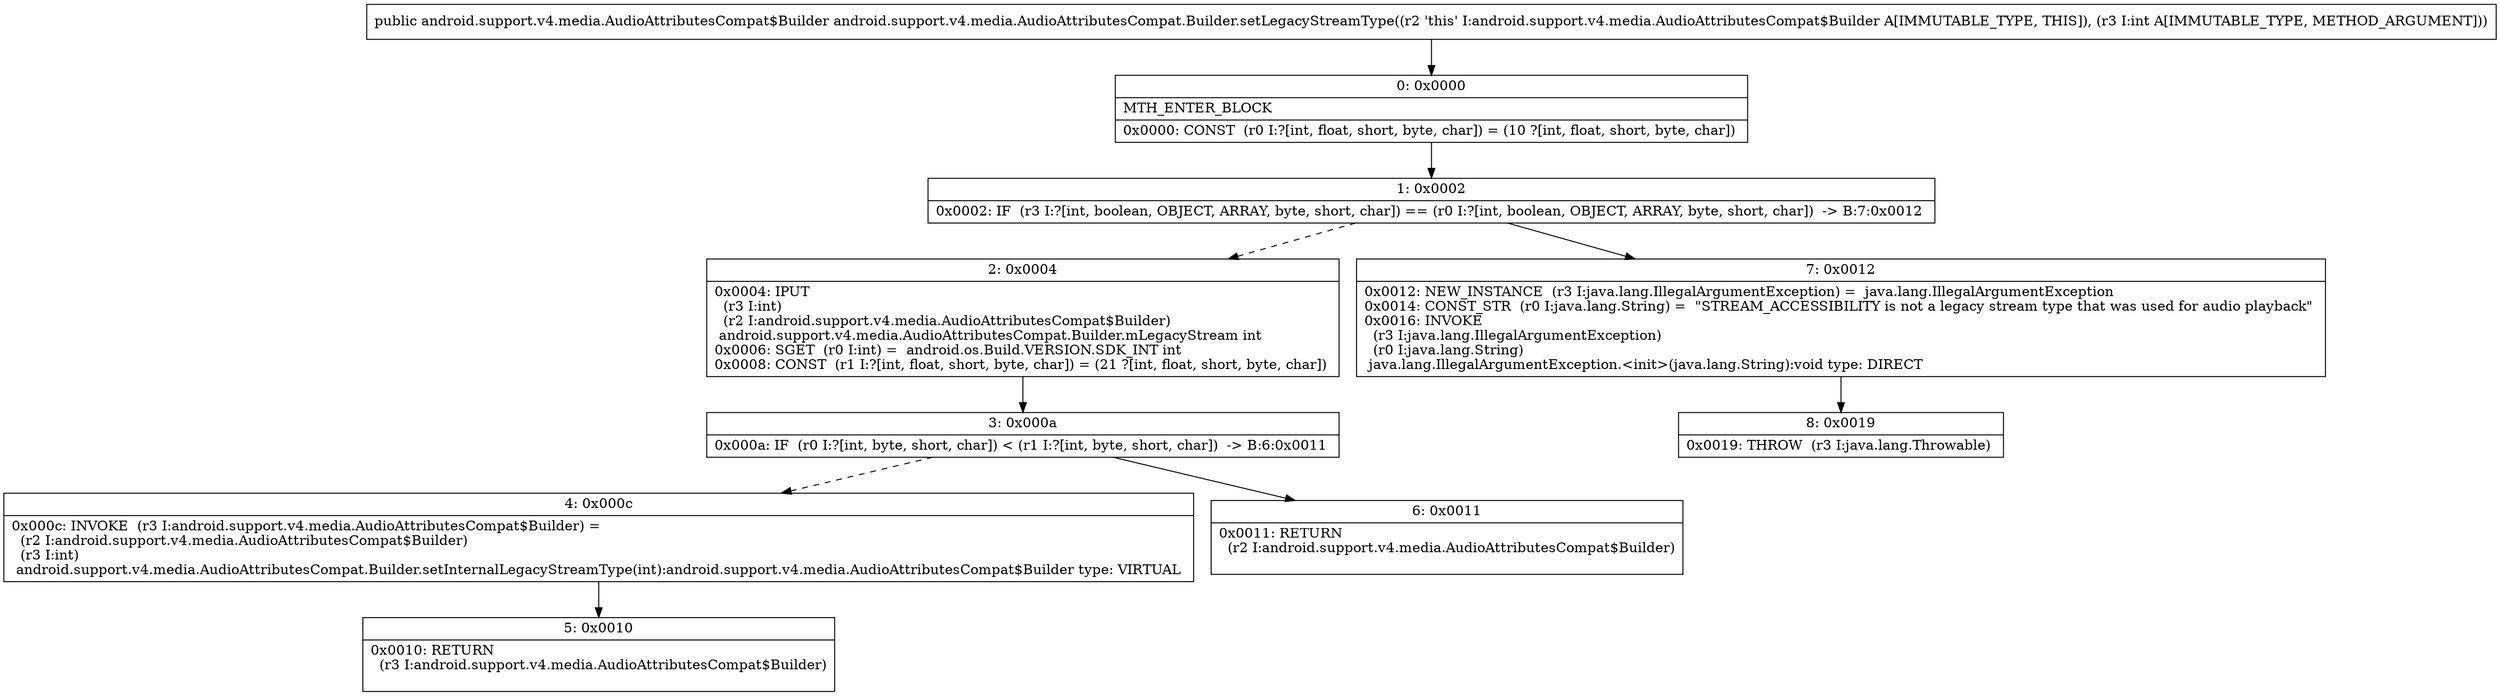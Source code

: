 digraph "CFG forandroid.support.v4.media.AudioAttributesCompat.Builder.setLegacyStreamType(I)Landroid\/support\/v4\/media\/AudioAttributesCompat$Builder;" {
Node_0 [shape=record,label="{0\:\ 0x0000|MTH_ENTER_BLOCK\l|0x0000: CONST  (r0 I:?[int, float, short, byte, char]) = (10 ?[int, float, short, byte, char]) \l}"];
Node_1 [shape=record,label="{1\:\ 0x0002|0x0002: IF  (r3 I:?[int, boolean, OBJECT, ARRAY, byte, short, char]) == (r0 I:?[int, boolean, OBJECT, ARRAY, byte, short, char])  \-\> B:7:0x0012 \l}"];
Node_2 [shape=record,label="{2\:\ 0x0004|0x0004: IPUT  \l  (r3 I:int)\l  (r2 I:android.support.v4.media.AudioAttributesCompat$Builder)\l android.support.v4.media.AudioAttributesCompat.Builder.mLegacyStream int \l0x0006: SGET  (r0 I:int) =  android.os.Build.VERSION.SDK_INT int \l0x0008: CONST  (r1 I:?[int, float, short, byte, char]) = (21 ?[int, float, short, byte, char]) \l}"];
Node_3 [shape=record,label="{3\:\ 0x000a|0x000a: IF  (r0 I:?[int, byte, short, char]) \< (r1 I:?[int, byte, short, char])  \-\> B:6:0x0011 \l}"];
Node_4 [shape=record,label="{4\:\ 0x000c|0x000c: INVOKE  (r3 I:android.support.v4.media.AudioAttributesCompat$Builder) = \l  (r2 I:android.support.v4.media.AudioAttributesCompat$Builder)\l  (r3 I:int)\l android.support.v4.media.AudioAttributesCompat.Builder.setInternalLegacyStreamType(int):android.support.v4.media.AudioAttributesCompat$Builder type: VIRTUAL \l}"];
Node_5 [shape=record,label="{5\:\ 0x0010|0x0010: RETURN  \l  (r3 I:android.support.v4.media.AudioAttributesCompat$Builder)\l \l}"];
Node_6 [shape=record,label="{6\:\ 0x0011|0x0011: RETURN  \l  (r2 I:android.support.v4.media.AudioAttributesCompat$Builder)\l \l}"];
Node_7 [shape=record,label="{7\:\ 0x0012|0x0012: NEW_INSTANCE  (r3 I:java.lang.IllegalArgumentException) =  java.lang.IllegalArgumentException \l0x0014: CONST_STR  (r0 I:java.lang.String) =  \"STREAM_ACCESSIBILITY is not a legacy stream type that was used for audio playback\" \l0x0016: INVOKE  \l  (r3 I:java.lang.IllegalArgumentException)\l  (r0 I:java.lang.String)\l java.lang.IllegalArgumentException.\<init\>(java.lang.String):void type: DIRECT \l}"];
Node_8 [shape=record,label="{8\:\ 0x0019|0x0019: THROW  (r3 I:java.lang.Throwable) \l}"];
MethodNode[shape=record,label="{public android.support.v4.media.AudioAttributesCompat$Builder android.support.v4.media.AudioAttributesCompat.Builder.setLegacyStreamType((r2 'this' I:android.support.v4.media.AudioAttributesCompat$Builder A[IMMUTABLE_TYPE, THIS]), (r3 I:int A[IMMUTABLE_TYPE, METHOD_ARGUMENT])) }"];
MethodNode -> Node_0;
Node_0 -> Node_1;
Node_1 -> Node_2[style=dashed];
Node_1 -> Node_7;
Node_2 -> Node_3;
Node_3 -> Node_4[style=dashed];
Node_3 -> Node_6;
Node_4 -> Node_5;
Node_7 -> Node_8;
}

